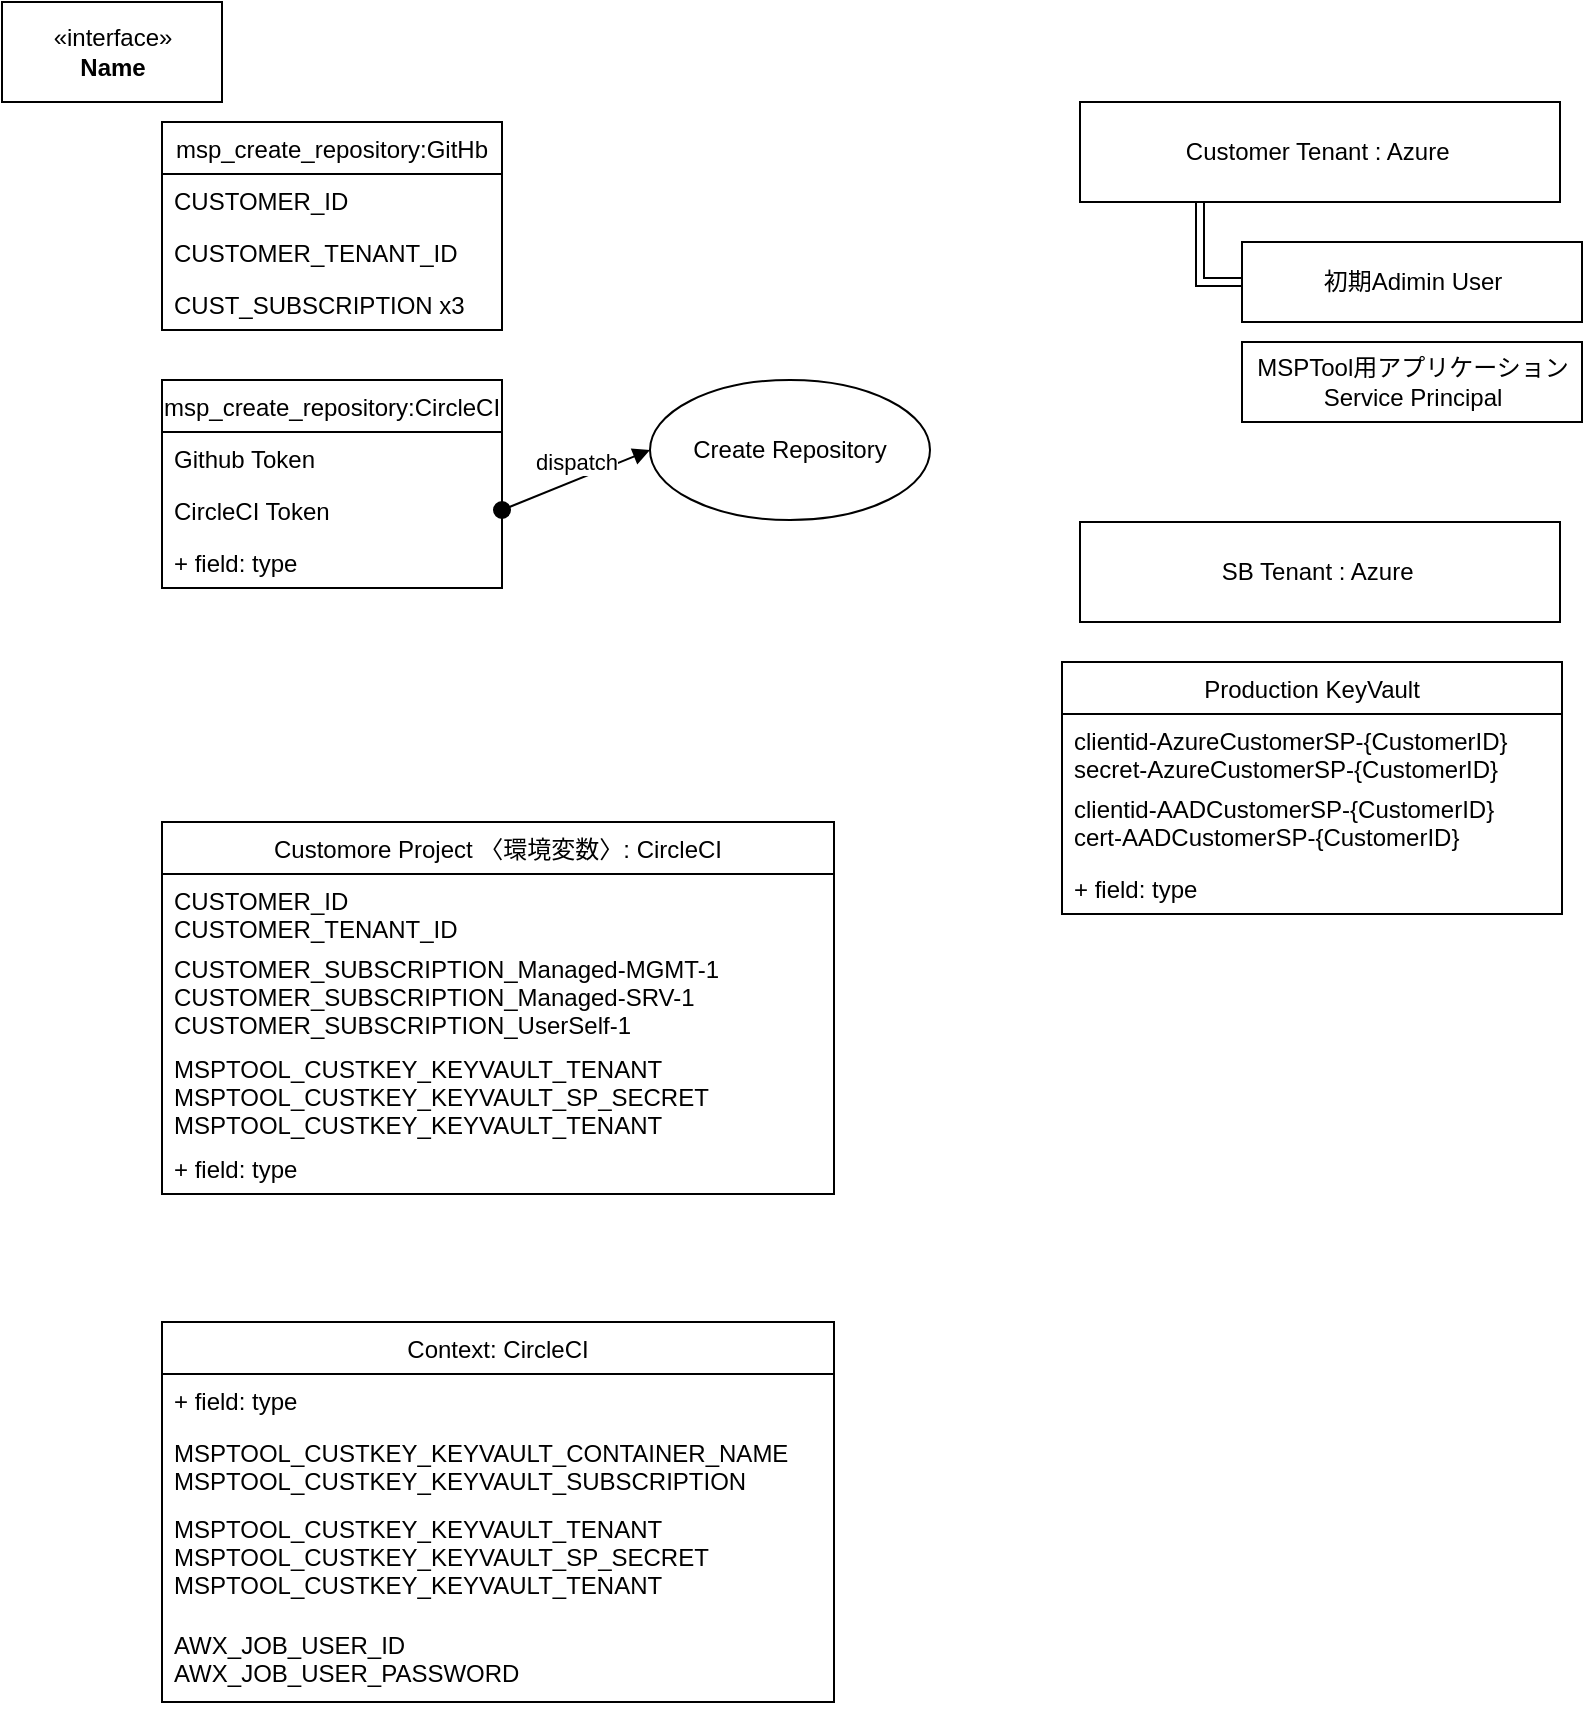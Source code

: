 <mxfile version="12.8.1" type="github"><diagram id="P5GaY6llUOyP0zUPhSW4" name="ページ1"><mxGraphModel dx="1180" dy="624" grid="1" gridSize="10" guides="1" tooltips="1" connect="1" arrows="1" fold="1" page="1" pageScale="1" pageWidth="827" pageHeight="1169" math="0" shadow="0"><root><mxCell id="0"/><mxCell id="1" parent="0"/><mxCell id="iTMf0LML-ekzNX97L0cd-1" value="&amp;laquo;interface&amp;raquo;&lt;br&gt;&lt;b&gt;Name&lt;/b&gt;" style="html=1;" parent="1" vertex="1"><mxGeometry x="20" y="20" width="110" height="50" as="geometry"/></mxCell><mxCell id="S7QVg3ZZSSZPas2lcmrq-1" value="msp_create_repository:GitHb" style="swimlane;fontStyle=0;childLayout=stackLayout;horizontal=1;startSize=26;fillColor=none;horizontalStack=0;resizeParent=1;resizeParentMax=0;resizeLast=0;collapsible=1;marginBottom=0;" vertex="1" parent="1"><mxGeometry x="100" y="80" width="170" height="104" as="geometry"/></mxCell><mxCell id="S7QVg3ZZSSZPas2lcmrq-2" value="CUSTOMER_ID" style="text;strokeColor=none;fillColor=none;align=left;verticalAlign=top;spacingLeft=4;spacingRight=4;overflow=hidden;rotatable=0;points=[[0,0.5],[1,0.5]];portConstraint=eastwest;" vertex="1" parent="S7QVg3ZZSSZPas2lcmrq-1"><mxGeometry y="26" width="170" height="26" as="geometry"/></mxCell><mxCell id="S7QVg3ZZSSZPas2lcmrq-3" value="CUSTOMER_TENANT_ID" style="text;strokeColor=none;fillColor=none;align=left;verticalAlign=top;spacingLeft=4;spacingRight=4;overflow=hidden;rotatable=0;points=[[0,0.5],[1,0.5]];portConstraint=eastwest;" vertex="1" parent="S7QVg3ZZSSZPas2lcmrq-1"><mxGeometry y="52" width="170" height="26" as="geometry"/></mxCell><mxCell id="S7QVg3ZZSSZPas2lcmrq-4" value="CUST_SUBSCRIPTION x3" style="text;strokeColor=none;fillColor=none;align=left;verticalAlign=top;spacingLeft=4;spacingRight=4;overflow=hidden;rotatable=0;points=[[0,0.5],[1,0.5]];portConstraint=eastwest;" vertex="1" parent="S7QVg3ZZSSZPas2lcmrq-1"><mxGeometry y="78" width="170" height="26" as="geometry"/></mxCell><mxCell id="S7QVg3ZZSSZPas2lcmrq-5" value="msp_create_repository:CircleCI" style="swimlane;fontStyle=0;childLayout=stackLayout;horizontal=1;startSize=26;fillColor=none;horizontalStack=0;resizeParent=1;resizeParentMax=0;resizeLast=0;collapsible=1;marginBottom=0;" vertex="1" parent="1"><mxGeometry x="100" y="209" width="170" height="104" as="geometry"/></mxCell><mxCell id="S7QVg3ZZSSZPas2lcmrq-6" value="Github Token" style="text;strokeColor=none;fillColor=none;align=left;verticalAlign=top;spacingLeft=4;spacingRight=4;overflow=hidden;rotatable=0;points=[[0,0.5],[1,0.5]];portConstraint=eastwest;" vertex="1" parent="S7QVg3ZZSSZPas2lcmrq-5"><mxGeometry y="26" width="170" height="26" as="geometry"/></mxCell><mxCell id="S7QVg3ZZSSZPas2lcmrq-7" value="CircleCI Token" style="text;strokeColor=none;fillColor=none;align=left;verticalAlign=top;spacingLeft=4;spacingRight=4;overflow=hidden;rotatable=0;points=[[0,0.5],[1,0.5]];portConstraint=eastwest;" vertex="1" parent="S7QVg3ZZSSZPas2lcmrq-5"><mxGeometry y="52" width="170" height="26" as="geometry"/></mxCell><mxCell id="S7QVg3ZZSSZPas2lcmrq-8" value="+ field: type" style="text;strokeColor=none;fillColor=none;align=left;verticalAlign=top;spacingLeft=4;spacingRight=4;overflow=hidden;rotatable=0;points=[[0,0.5],[1,0.5]];portConstraint=eastwest;" vertex="1" parent="S7QVg3ZZSSZPas2lcmrq-5"><mxGeometry y="78" width="170" height="26" as="geometry"/></mxCell><mxCell id="S7QVg3ZZSSZPas2lcmrq-10" value="Create Repository" style="ellipse;whiteSpace=wrap;html=1;" vertex="1" parent="1"><mxGeometry x="344" y="209" width="140" height="70" as="geometry"/></mxCell><mxCell id="S7QVg3ZZSSZPas2lcmrq-11" value="dispatch" style="html=1;verticalAlign=bottom;startArrow=oval;startFill=1;endArrow=block;startSize=8;entryX=0;entryY=0.5;entryDx=0;entryDy=0;exitX=1;exitY=0.5;exitDx=0;exitDy=0;" edge="1" parent="1" source="S7QVg3ZZSSZPas2lcmrq-7" target="S7QVg3ZZSSZPas2lcmrq-10"><mxGeometry width="60" relative="1" as="geometry"><mxPoint x="270" y="250" as="sourcePoint"/><mxPoint x="330" y="250" as="targetPoint"/></mxGeometry></mxCell><mxCell id="S7QVg3ZZSSZPas2lcmrq-12" value="Context: CircleCI" style="swimlane;fontStyle=0;childLayout=stackLayout;horizontal=1;startSize=26;fillColor=none;horizontalStack=0;resizeParent=1;resizeParentMax=0;resizeLast=0;collapsible=1;marginBottom=0;" vertex="1" parent="1"><mxGeometry x="100" y="680" width="336" height="190" as="geometry"/></mxCell><mxCell id="S7QVg3ZZSSZPas2lcmrq-13" value="+ field: type" style="text;strokeColor=none;fillColor=none;align=left;verticalAlign=top;spacingLeft=4;spacingRight=4;overflow=hidden;rotatable=0;points=[[0,0.5],[1,0.5]];portConstraint=eastwest;" vertex="1" parent="S7QVg3ZZSSZPas2lcmrq-12"><mxGeometry y="26" width="336" height="26" as="geometry"/></mxCell><mxCell id="S7QVg3ZZSSZPas2lcmrq-16" value="MSPTOOL_CUSTKEY_KEYVAULT_CONTAINER_NAME&#10;MSPTOOL_CUSTKEY_KEYVAULT_SUBSCRIPTION" style="text;strokeColor=none;fillColor=none;align=left;verticalAlign=top;spacingLeft=4;spacingRight=4;overflow=hidden;rotatable=0;points=[[0,0.5],[1,0.5]];portConstraint=eastwest;" vertex="1" parent="S7QVg3ZZSSZPas2lcmrq-12"><mxGeometry y="52" width="336" height="38" as="geometry"/></mxCell><mxCell id="S7QVg3ZZSSZPas2lcmrq-15" value="MSPTOOL_CUSTKEY_KEYVAULT_TENANT&#10;MSPTOOL_CUSTKEY_KEYVAULT_SP_SECRET&#10;MSPTOOL_CUSTKEY_KEYVAULT_TENANT" style="text;strokeColor=none;fillColor=none;align=left;verticalAlign=top;spacingLeft=4;spacingRight=4;overflow=hidden;rotatable=0;points=[[0,0.5],[1,0.5]];portConstraint=eastwest;" vertex="1" parent="S7QVg3ZZSSZPas2lcmrq-12"><mxGeometry y="90" width="336" height="58" as="geometry"/></mxCell><mxCell id="S7QVg3ZZSSZPas2lcmrq-17" value="AWX_JOB_USER_ID&#10;AWX_JOB_USER_PASSWORD" style="text;strokeColor=none;fillColor=none;align=left;verticalAlign=top;spacingLeft=4;spacingRight=4;overflow=hidden;rotatable=0;points=[[0,0.5],[1,0.5]];portConstraint=eastwest;" vertex="1" parent="S7QVg3ZZSSZPas2lcmrq-12"><mxGeometry y="148" width="336" height="42" as="geometry"/></mxCell><mxCell id="S7QVg3ZZSSZPas2lcmrq-18" value="Customore Project 〈環境変数〉: CircleCI" style="swimlane;fontStyle=0;childLayout=stackLayout;horizontal=1;startSize=26;fillColor=none;horizontalStack=0;resizeParent=1;resizeParentMax=0;resizeLast=0;collapsible=1;marginBottom=0;" vertex="1" parent="1"><mxGeometry x="100" y="430" width="336" height="186" as="geometry"/></mxCell><mxCell id="S7QVg3ZZSSZPas2lcmrq-19" value="CUSTOMER_ID&#10;CUSTOMER_TENANT_ID" style="text;strokeColor=none;fillColor=none;align=left;verticalAlign=top;spacingLeft=4;spacingRight=4;overflow=hidden;rotatable=0;points=[[0,0.5],[1,0.5]];portConstraint=eastwest;" vertex="1" parent="S7QVg3ZZSSZPas2lcmrq-18"><mxGeometry y="26" width="336" height="34" as="geometry"/></mxCell><mxCell id="S7QVg3ZZSSZPas2lcmrq-20" value="CUSTOMER_SUBSCRIPTION_Managed-MGMT-1&#10;CUSTOMER_SUBSCRIPTION_Managed-SRV-1&#10;CUSTOMER_SUBSCRIPTION_UserSelf-1" style="text;strokeColor=none;fillColor=none;align=left;verticalAlign=top;spacingLeft=4;spacingRight=4;overflow=hidden;rotatable=0;points=[[0,0.5],[1,0.5]];portConstraint=eastwest;" vertex="1" parent="S7QVg3ZZSSZPas2lcmrq-18"><mxGeometry y="60" width="336" height="50" as="geometry"/></mxCell><mxCell id="S7QVg3ZZSSZPas2lcmrq-21" value="MSPTOOL_CUSTKEY_KEYVAULT_TENANT&#10;MSPTOOL_CUSTKEY_KEYVAULT_SP_SECRET&#10;MSPTOOL_CUSTKEY_KEYVAULT_TENANT" style="text;strokeColor=none;fillColor=none;align=left;verticalAlign=top;spacingLeft=4;spacingRight=4;overflow=hidden;rotatable=0;points=[[0,0.5],[1,0.5]];portConstraint=eastwest;" vertex="1" parent="S7QVg3ZZSSZPas2lcmrq-18"><mxGeometry y="110" width="336" height="50" as="geometry"/></mxCell><mxCell id="S7QVg3ZZSSZPas2lcmrq-22" value="+ field: type" style="text;strokeColor=none;fillColor=none;align=left;verticalAlign=top;spacingLeft=4;spacingRight=4;overflow=hidden;rotatable=0;points=[[0,0.5],[1,0.5]];portConstraint=eastwest;" vertex="1" parent="S7QVg3ZZSSZPas2lcmrq-18"><mxGeometry y="160" width="336" height="26" as="geometry"/></mxCell><mxCell id="S7QVg3ZZSSZPas2lcmrq-27" style="edgeStyle=orthogonalEdgeStyle;rounded=0;orthogonalLoop=1;jettySize=auto;html=1;exitX=0.25;exitY=1;exitDx=0;exitDy=0;entryX=0;entryY=0.5;entryDx=0;entryDy=0;shape=link;" edge="1" parent="1" source="S7QVg3ZZSSZPas2lcmrq-23" target="S7QVg3ZZSSZPas2lcmrq-24"><mxGeometry relative="1" as="geometry"/></mxCell><mxCell id="S7QVg3ZZSSZPas2lcmrq-23" value="Customer Tenant : Azure&amp;nbsp;" style="html=1;" vertex="1" parent="1"><mxGeometry x="559" y="70" width="240" height="50" as="geometry"/></mxCell><mxCell id="S7QVg3ZZSSZPas2lcmrq-24" value="初期Adimin User" style="html=1;" vertex="1" parent="1"><mxGeometry x="640" y="140" width="170" height="40" as="geometry"/></mxCell><mxCell id="S7QVg3ZZSSZPas2lcmrq-25" value="MSPTool用アプリケーション&lt;br&gt;Service Principal" style="html=1;" vertex="1" parent="1"><mxGeometry x="640" y="190" width="170" height="40" as="geometry"/></mxCell><mxCell id="S7QVg3ZZSSZPas2lcmrq-28" value="Production KeyVault" style="swimlane;fontStyle=0;childLayout=stackLayout;horizontal=1;startSize=26;fillColor=none;horizontalStack=0;resizeParent=1;resizeParentMax=0;resizeLast=0;collapsible=1;marginBottom=0;" vertex="1" parent="1"><mxGeometry x="550" y="350" width="250" height="126" as="geometry"/></mxCell><mxCell id="S7QVg3ZZSSZPas2lcmrq-29" value="clientid-AzureCustomerSP-{CustomerID}&#10;secret-AzureCustomerSP-{CustomerID}" style="text;strokeColor=none;fillColor=none;align=left;verticalAlign=top;spacingLeft=4;spacingRight=4;overflow=hidden;rotatable=0;points=[[0,0.5],[1,0.5]];portConstraint=eastwest;" vertex="1" parent="S7QVg3ZZSSZPas2lcmrq-28"><mxGeometry y="26" width="250" height="34" as="geometry"/></mxCell><mxCell id="S7QVg3ZZSSZPas2lcmrq-30" value="clientid-AADCustomerSP-{CustomerID}&#10;cert-AADCustomerSP-{CustomerID}" style="text;strokeColor=none;fillColor=none;align=left;verticalAlign=top;spacingLeft=4;spacingRight=4;overflow=hidden;rotatable=0;points=[[0,0.5],[1,0.5]];portConstraint=eastwest;" vertex="1" parent="S7QVg3ZZSSZPas2lcmrq-28"><mxGeometry y="60" width="250" height="40" as="geometry"/></mxCell><mxCell id="S7QVg3ZZSSZPas2lcmrq-31" value="+ field: type" style="text;strokeColor=none;fillColor=none;align=left;verticalAlign=top;spacingLeft=4;spacingRight=4;overflow=hidden;rotatable=0;points=[[0,0.5],[1,0.5]];portConstraint=eastwest;" vertex="1" parent="S7QVg3ZZSSZPas2lcmrq-28"><mxGeometry y="100" width="250" height="26" as="geometry"/></mxCell><mxCell id="S7QVg3ZZSSZPas2lcmrq-32" value="SB Tenant : Azure&amp;nbsp;" style="html=1;" vertex="1" parent="1"><mxGeometry x="559" y="280" width="240" height="50" as="geometry"/></mxCell></root></mxGraphModel></diagram></mxfile>